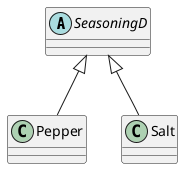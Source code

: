 @startuml
'https://plantuml.com/class-diagram

abstract class SeasoningD
class Pepper
class Salt

SeasoningD <|-- Pepper
SeasoningD <|-- Salt


@enduml